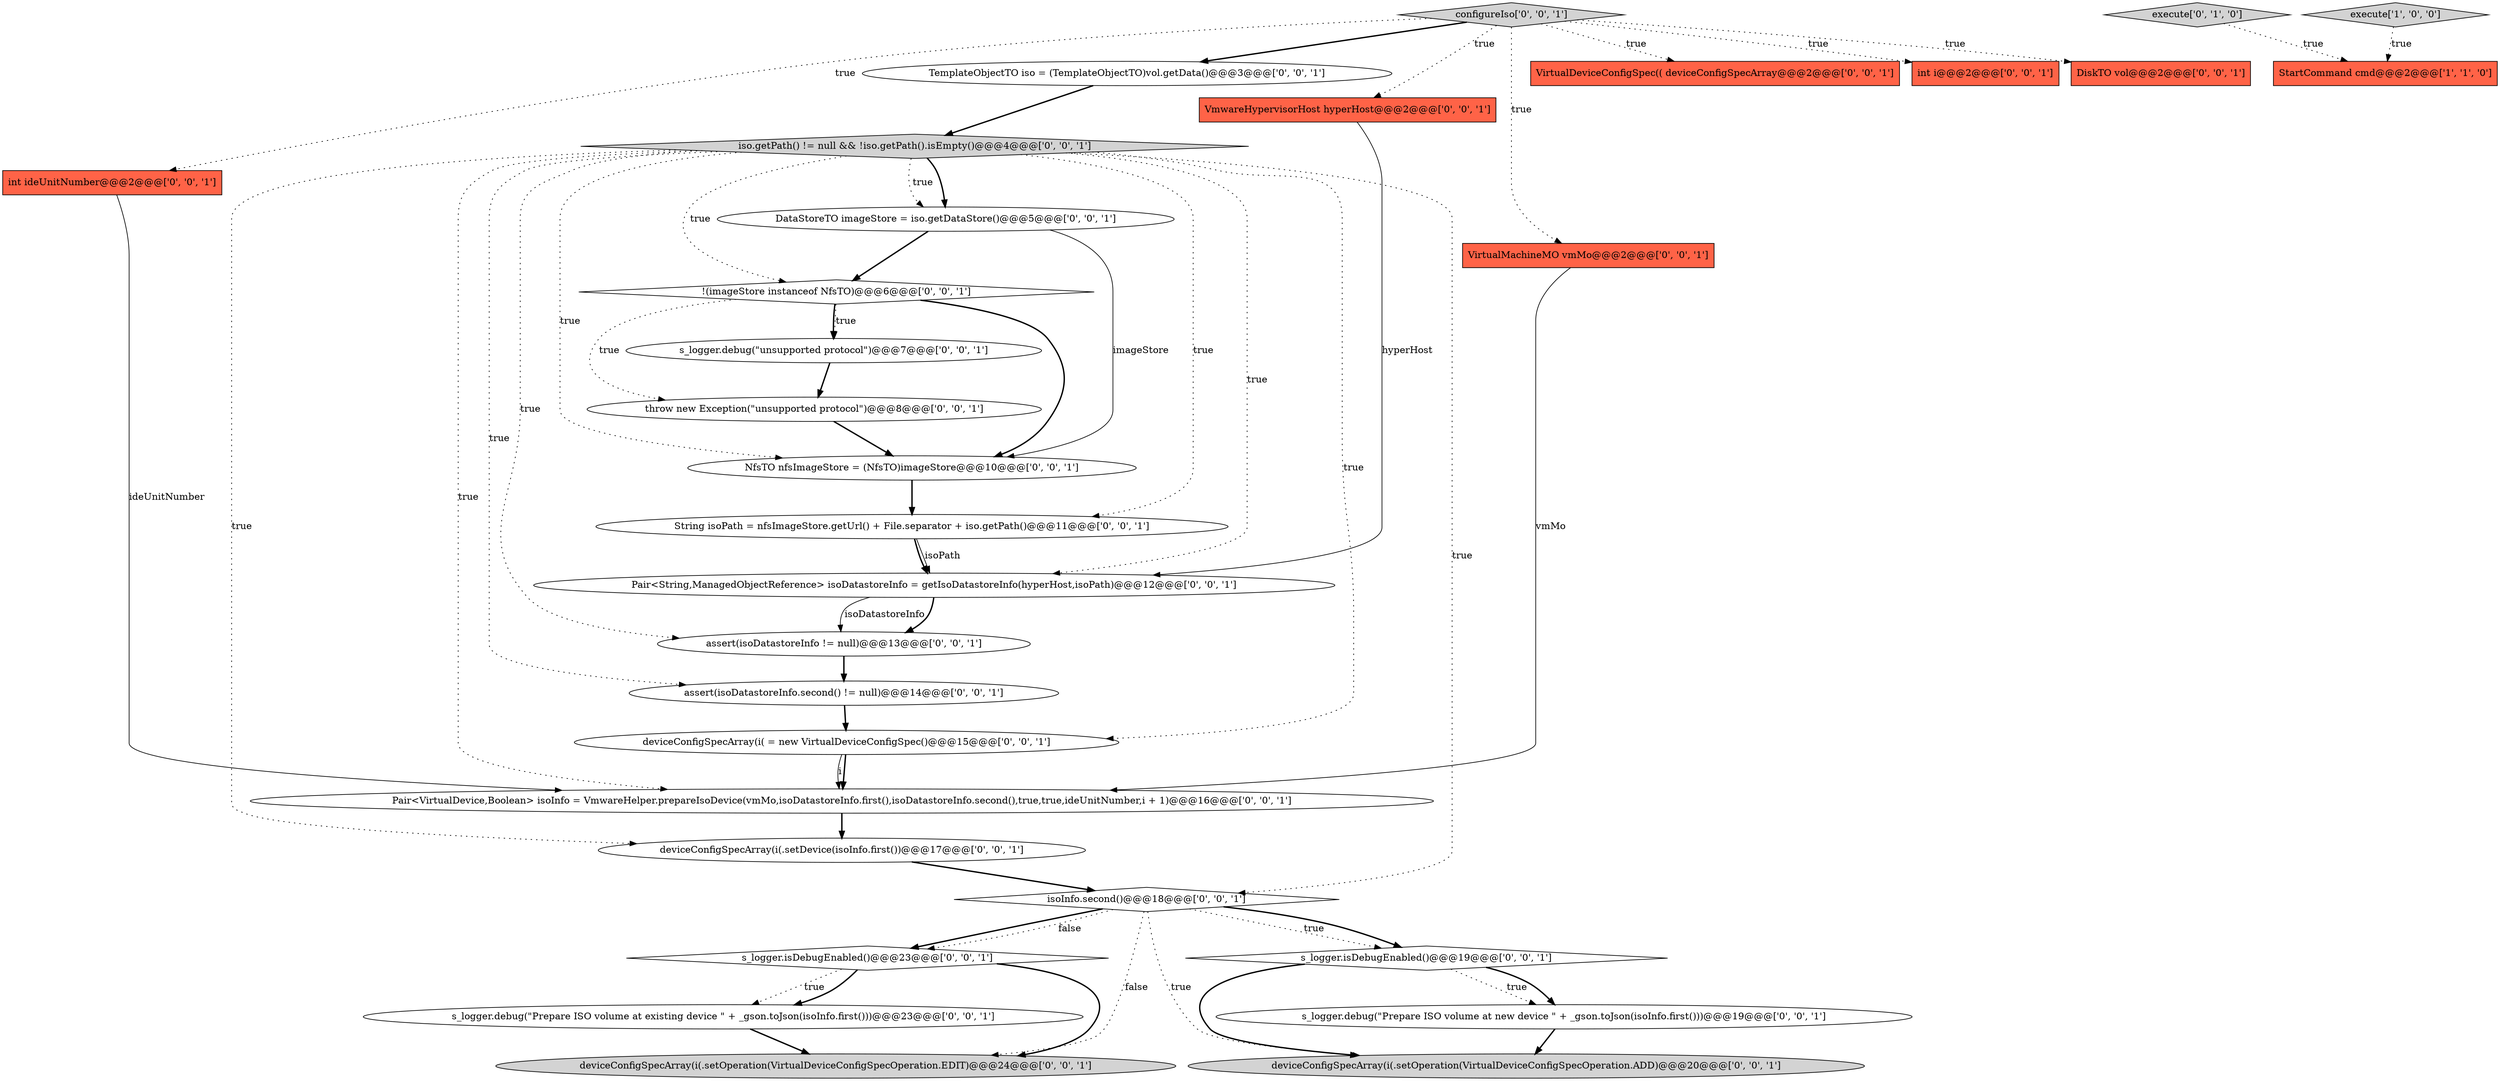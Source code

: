 digraph {
19 [style = filled, label = "deviceConfigSpecArray(i( = new VirtualDeviceConfigSpec()@@@15@@@['0', '0', '1']", fillcolor = white, shape = ellipse image = "AAA0AAABBB3BBB"];
7 [style = filled, label = "Pair<String,ManagedObjectReference> isoDatastoreInfo = getIsoDatastoreInfo(hyperHost,isoPath)@@@12@@@['0', '0', '1']", fillcolor = white, shape = ellipse image = "AAA0AAABBB3BBB"];
22 [style = filled, label = "assert(isoDatastoreInfo.second() != null)@@@14@@@['0', '0', '1']", fillcolor = white, shape = ellipse image = "AAA0AAABBB3BBB"];
9 [style = filled, label = "s_logger.isDebugEnabled()@@@23@@@['0', '0', '1']", fillcolor = white, shape = diamond image = "AAA0AAABBB3BBB"];
18 [style = filled, label = "!(imageStore instanceof NfsTO)@@@6@@@['0', '0', '1']", fillcolor = white, shape = diamond image = "AAA0AAABBB3BBB"];
5 [style = filled, label = "isoInfo.second()@@@18@@@['0', '0', '1']", fillcolor = white, shape = diamond image = "AAA0AAABBB3BBB"];
1 [style = filled, label = "StartCommand cmd@@@2@@@['1', '1', '0']", fillcolor = tomato, shape = box image = "AAA0AAABBB1BBB"];
4 [style = filled, label = "configureIso['0', '0', '1']", fillcolor = lightgray, shape = diamond image = "AAA0AAABBB3BBB"];
17 [style = filled, label = "s_logger.debug(\"unsupported protocol\")@@@7@@@['0', '0', '1']", fillcolor = white, shape = ellipse image = "AAA0AAABBB3BBB"];
10 [style = filled, label = "NfsTO nfsImageStore = (NfsTO)imageStore@@@10@@@['0', '0', '1']", fillcolor = white, shape = ellipse image = "AAA0AAABBB3BBB"];
2 [style = filled, label = "execute['0', '1', '0']", fillcolor = lightgray, shape = diamond image = "AAA0AAABBB2BBB"];
3 [style = filled, label = "Pair<VirtualDevice,Boolean> isoInfo = VmwareHelper.prepareIsoDevice(vmMo,isoDatastoreInfo.first(),isoDatastoreInfo.second(),true,true,ideUnitNumber,i + 1)@@@16@@@['0', '0', '1']", fillcolor = white, shape = ellipse image = "AAA0AAABBB3BBB"];
11 [style = filled, label = "deviceConfigSpecArray(i(.setOperation(VirtualDeviceConfigSpecOperation.EDIT)@@@24@@@['0', '0', '1']", fillcolor = lightgray, shape = ellipse image = "AAA0AAABBB3BBB"];
20 [style = filled, label = "int ideUnitNumber@@@2@@@['0', '0', '1']", fillcolor = tomato, shape = box image = "AAA0AAABBB3BBB"];
14 [style = filled, label = "deviceConfigSpecArray(i(.setDevice(isoInfo.first())@@@17@@@['0', '0', '1']", fillcolor = white, shape = ellipse image = "AAA0AAABBB3BBB"];
0 [style = filled, label = "execute['1', '0', '0']", fillcolor = lightgray, shape = diamond image = "AAA0AAABBB1BBB"];
26 [style = filled, label = "iso.getPath() != null && !iso.getPath().isEmpty()@@@4@@@['0', '0', '1']", fillcolor = lightgray, shape = diamond image = "AAA0AAABBB3BBB"];
23 [style = filled, label = "VirtualDeviceConfigSpec(( deviceConfigSpecArray@@@2@@@['0', '0', '1']", fillcolor = tomato, shape = box image = "AAA0AAABBB3BBB"];
27 [style = filled, label = "s_logger.debug(\"Prepare ISO volume at new device \" + _gson.toJson(isoInfo.first()))@@@19@@@['0', '0', '1']", fillcolor = white, shape = ellipse image = "AAA0AAABBB3BBB"];
30 [style = filled, label = "TemplateObjectTO iso = (TemplateObjectTO)vol.getData()@@@3@@@['0', '0', '1']", fillcolor = white, shape = ellipse image = "AAA0AAABBB3BBB"];
21 [style = filled, label = "throw new Exception(\"unsupported protocol\")@@@8@@@['0', '0', '1']", fillcolor = white, shape = ellipse image = "AAA0AAABBB3BBB"];
29 [style = filled, label = "VmwareHypervisorHost hyperHost@@@2@@@['0', '0', '1']", fillcolor = tomato, shape = box image = "AAA0AAABBB3BBB"];
16 [style = filled, label = "int i@@@2@@@['0', '0', '1']", fillcolor = tomato, shape = box image = "AAA0AAABBB3BBB"];
28 [style = filled, label = "s_logger.debug(\"Prepare ISO volume at existing device \" + _gson.toJson(isoInfo.first()))@@@23@@@['0', '0', '1']", fillcolor = white, shape = ellipse image = "AAA0AAABBB3BBB"];
25 [style = filled, label = "assert(isoDatastoreInfo != null)@@@13@@@['0', '0', '1']", fillcolor = white, shape = ellipse image = "AAA0AAABBB3BBB"];
8 [style = filled, label = "s_logger.isDebugEnabled()@@@19@@@['0', '0', '1']", fillcolor = white, shape = diamond image = "AAA0AAABBB3BBB"];
15 [style = filled, label = "String isoPath = nfsImageStore.getUrl() + File.separator + iso.getPath()@@@11@@@['0', '0', '1']", fillcolor = white, shape = ellipse image = "AAA0AAABBB3BBB"];
6 [style = filled, label = "VirtualMachineMO vmMo@@@2@@@['0', '0', '1']", fillcolor = tomato, shape = box image = "AAA0AAABBB3BBB"];
12 [style = filled, label = "DiskTO vol@@@2@@@['0', '0', '1']", fillcolor = tomato, shape = box image = "AAA0AAABBB3BBB"];
24 [style = filled, label = "deviceConfigSpecArray(i(.setOperation(VirtualDeviceConfigSpecOperation.ADD)@@@20@@@['0', '0', '1']", fillcolor = lightgray, shape = ellipse image = "AAA0AAABBB3BBB"];
13 [style = filled, label = "DataStoreTO imageStore = iso.getDataStore()@@@5@@@['0', '0', '1']", fillcolor = white, shape = ellipse image = "AAA0AAABBB3BBB"];
7->25 [style = solid, label="isoDatastoreInfo"];
26->15 [style = dotted, label="true"];
5->8 [style = dotted, label="true"];
19->3 [style = bold, label=""];
14->5 [style = bold, label=""];
22->19 [style = bold, label=""];
30->26 [style = bold, label=""];
0->1 [style = dotted, label="true"];
3->14 [style = bold, label=""];
5->8 [style = bold, label=""];
9->28 [style = dotted, label="true"];
13->10 [style = solid, label="imageStore"];
8->27 [style = dotted, label="true"];
9->11 [style = bold, label=""];
4->16 [style = dotted, label="true"];
26->13 [style = bold, label=""];
17->21 [style = bold, label=""];
4->12 [style = dotted, label="true"];
26->25 [style = dotted, label="true"];
20->3 [style = solid, label="ideUnitNumber"];
29->7 [style = solid, label="hyperHost"];
26->13 [style = dotted, label="true"];
5->11 [style = dotted, label="false"];
26->7 [style = dotted, label="true"];
26->3 [style = dotted, label="true"];
26->18 [style = dotted, label="true"];
5->9 [style = bold, label=""];
15->7 [style = bold, label=""];
19->3 [style = solid, label="i"];
13->18 [style = bold, label=""];
21->10 [style = bold, label=""];
8->27 [style = bold, label=""];
26->10 [style = dotted, label="true"];
6->3 [style = solid, label="vmMo"];
2->1 [style = dotted, label="true"];
27->24 [style = bold, label=""];
18->17 [style = dotted, label="true"];
5->9 [style = dotted, label="false"];
18->21 [style = dotted, label="true"];
26->14 [style = dotted, label="true"];
26->5 [style = dotted, label="true"];
18->10 [style = bold, label=""];
5->24 [style = dotted, label="true"];
7->25 [style = bold, label=""];
18->17 [style = bold, label=""];
15->7 [style = solid, label="isoPath"];
4->23 [style = dotted, label="true"];
26->19 [style = dotted, label="true"];
10->15 [style = bold, label=""];
4->29 [style = dotted, label="true"];
9->28 [style = bold, label=""];
8->24 [style = bold, label=""];
28->11 [style = bold, label=""];
4->6 [style = dotted, label="true"];
25->22 [style = bold, label=""];
26->22 [style = dotted, label="true"];
4->30 [style = bold, label=""];
4->20 [style = dotted, label="true"];
}
